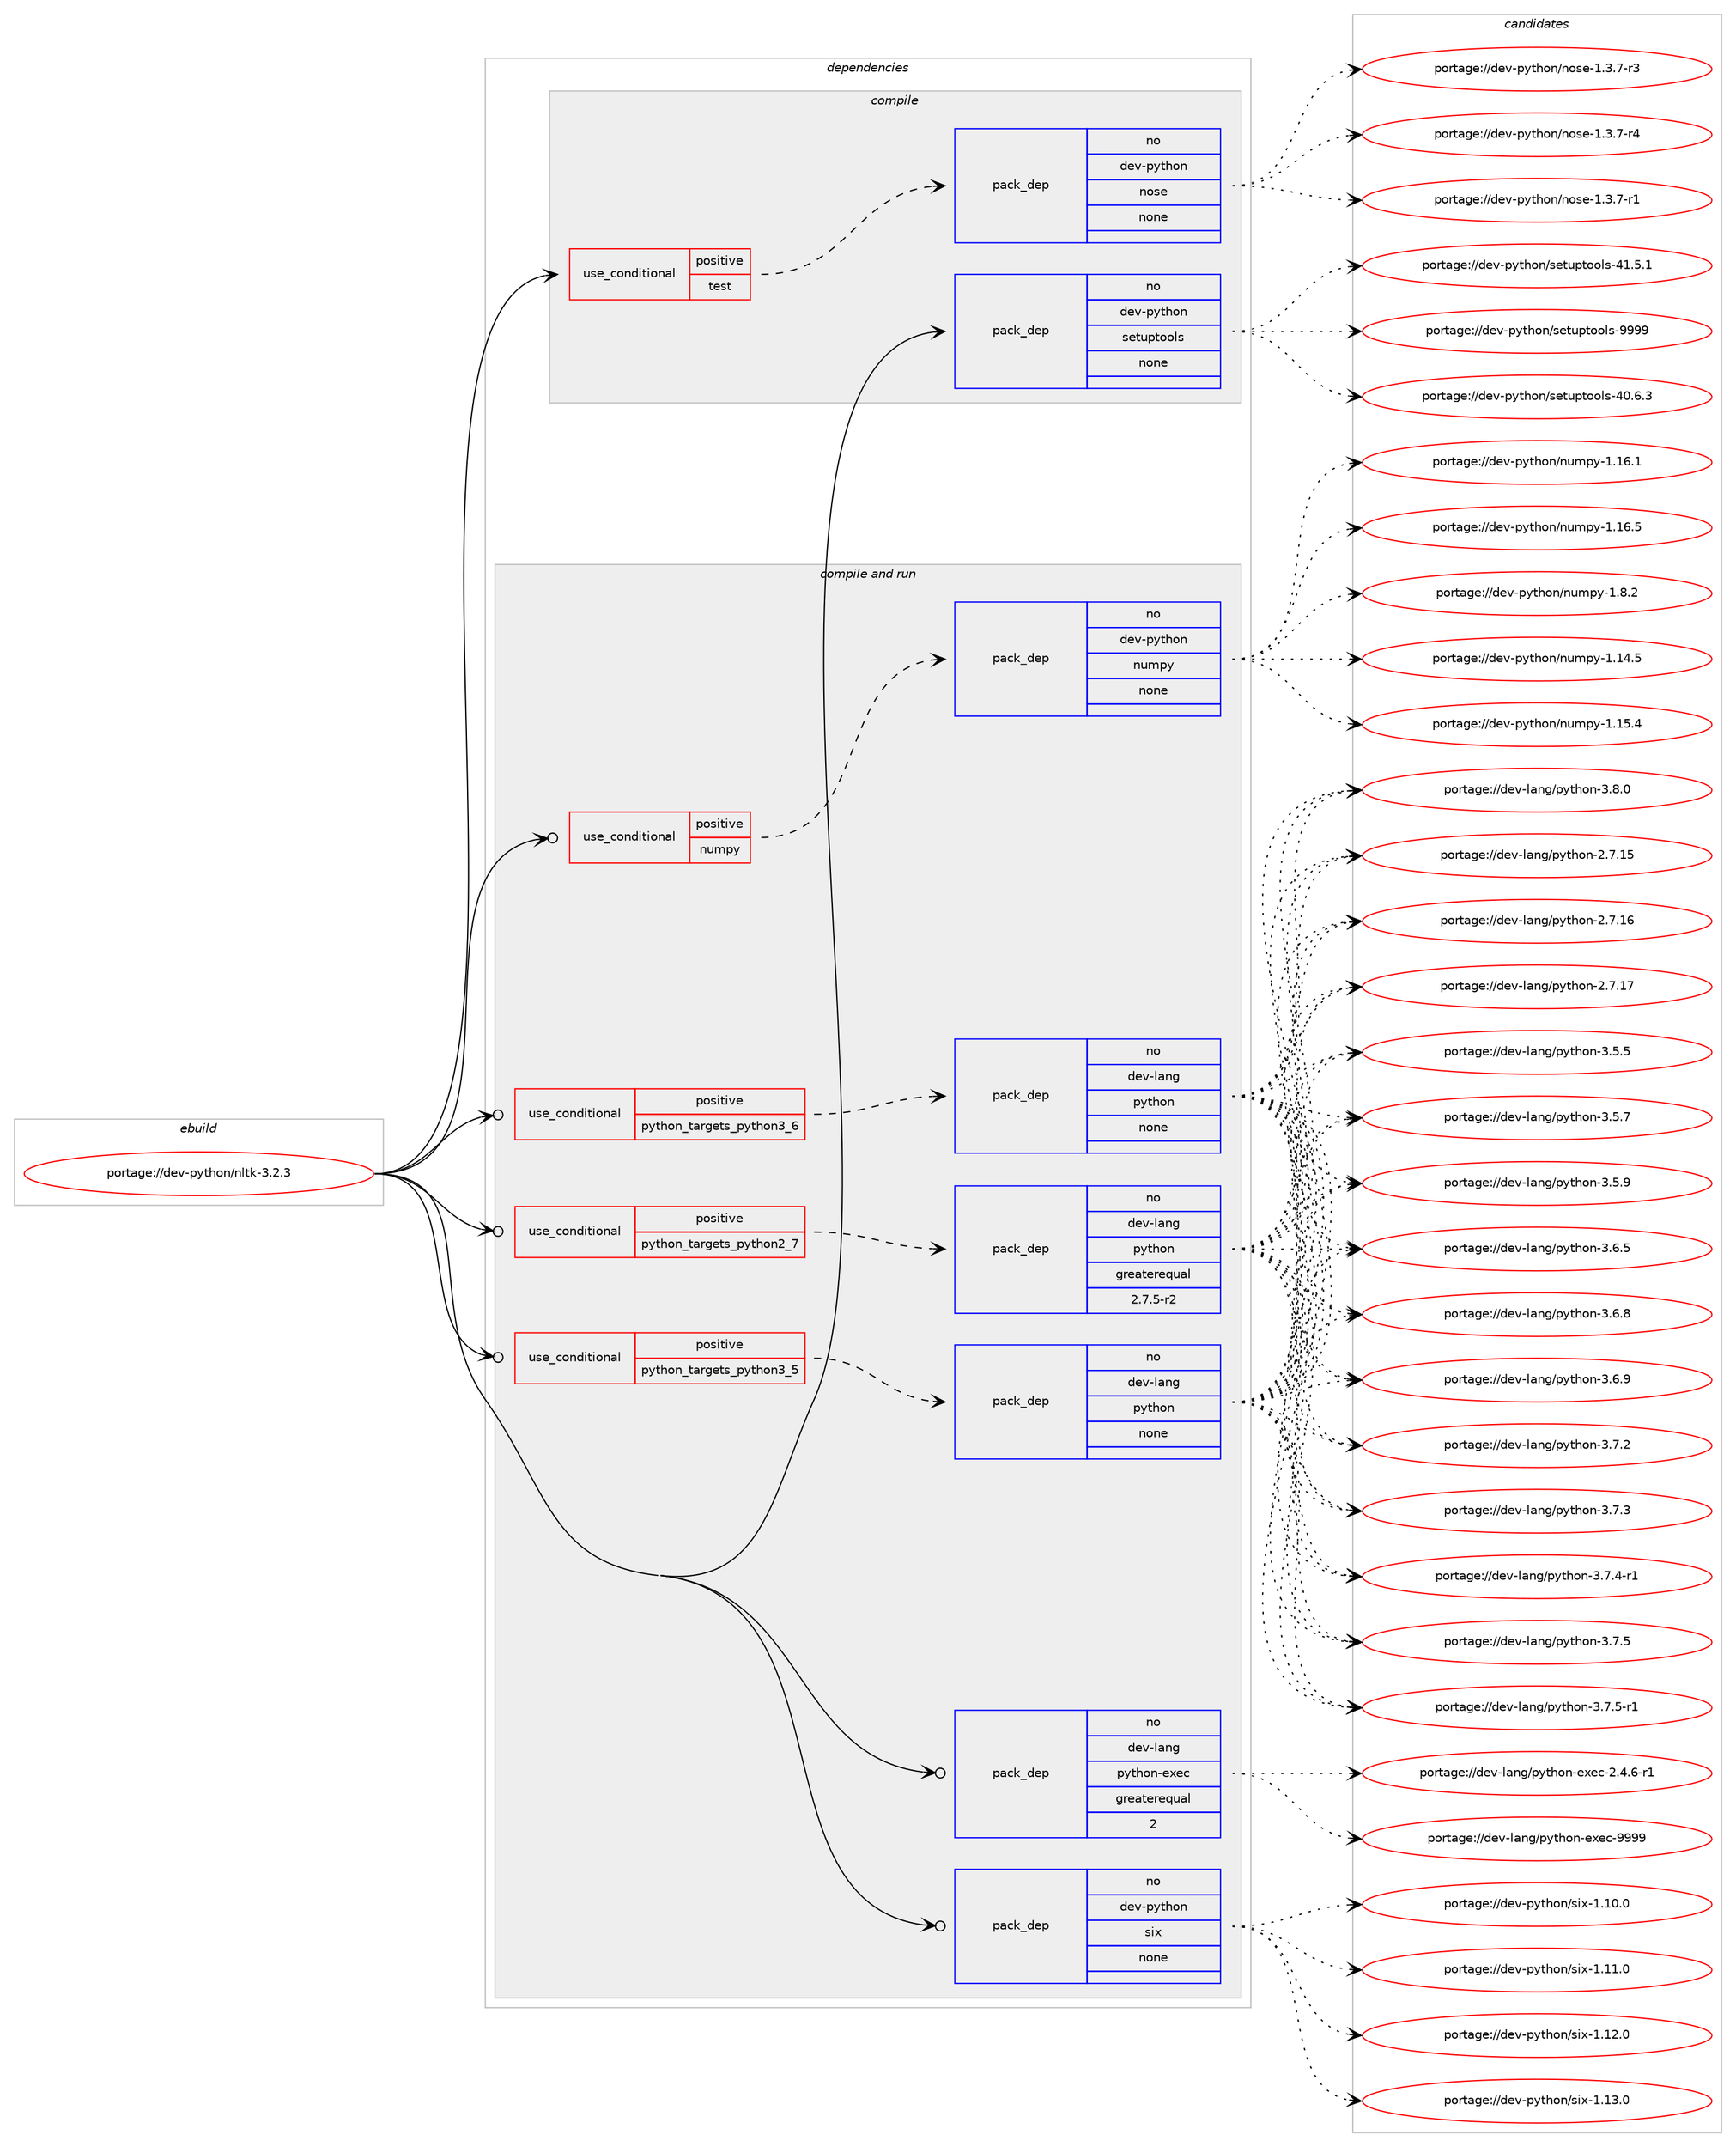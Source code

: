 digraph prolog {

# *************
# Graph options
# *************

newrank=true;
concentrate=true;
compound=true;
graph [rankdir=LR,fontname=Helvetica,fontsize=10,ranksep=1.5];#, ranksep=2.5, nodesep=0.2];
edge  [arrowhead=vee];
node  [fontname=Helvetica,fontsize=10];

# **********
# The ebuild
# **********

subgraph cluster_leftcol {
color=gray;
rank=same;
label=<<i>ebuild</i>>;
id [label="portage://dev-python/nltk-3.2.3", color=red, width=4, href="../dev-python/nltk-3.2.3.svg"];
}

# ****************
# The dependencies
# ****************

subgraph cluster_midcol {
color=gray;
label=<<i>dependencies</i>>;
subgraph cluster_compile {
fillcolor="#eeeeee";
style=filled;
label=<<i>compile</i>>;
subgraph cond32397 {
dependency151505 [label=<<TABLE BORDER="0" CELLBORDER="1" CELLSPACING="0" CELLPADDING="4"><TR><TD ROWSPAN="3" CELLPADDING="10">use_conditional</TD></TR><TR><TD>positive</TD></TR><TR><TD>test</TD></TR></TABLE>>, shape=none, color=red];
subgraph pack115778 {
dependency151506 [label=<<TABLE BORDER="0" CELLBORDER="1" CELLSPACING="0" CELLPADDING="4" WIDTH="220"><TR><TD ROWSPAN="6" CELLPADDING="30">pack_dep</TD></TR><TR><TD WIDTH="110">no</TD></TR><TR><TD>dev-python</TD></TR><TR><TD>nose</TD></TR><TR><TD>none</TD></TR><TR><TD></TD></TR></TABLE>>, shape=none, color=blue];
}
dependency151505:e -> dependency151506:w [weight=20,style="dashed",arrowhead="vee"];
}
id:e -> dependency151505:w [weight=20,style="solid",arrowhead="vee"];
subgraph pack115779 {
dependency151507 [label=<<TABLE BORDER="0" CELLBORDER="1" CELLSPACING="0" CELLPADDING="4" WIDTH="220"><TR><TD ROWSPAN="6" CELLPADDING="30">pack_dep</TD></TR><TR><TD WIDTH="110">no</TD></TR><TR><TD>dev-python</TD></TR><TR><TD>setuptools</TD></TR><TR><TD>none</TD></TR><TR><TD></TD></TR></TABLE>>, shape=none, color=blue];
}
id:e -> dependency151507:w [weight=20,style="solid",arrowhead="vee"];
}
subgraph cluster_compileandrun {
fillcolor="#eeeeee";
style=filled;
label=<<i>compile and run</i>>;
subgraph cond32398 {
dependency151508 [label=<<TABLE BORDER="0" CELLBORDER="1" CELLSPACING="0" CELLPADDING="4"><TR><TD ROWSPAN="3" CELLPADDING="10">use_conditional</TD></TR><TR><TD>positive</TD></TR><TR><TD>numpy</TD></TR></TABLE>>, shape=none, color=red];
subgraph pack115780 {
dependency151509 [label=<<TABLE BORDER="0" CELLBORDER="1" CELLSPACING="0" CELLPADDING="4" WIDTH="220"><TR><TD ROWSPAN="6" CELLPADDING="30">pack_dep</TD></TR><TR><TD WIDTH="110">no</TD></TR><TR><TD>dev-python</TD></TR><TR><TD>numpy</TD></TR><TR><TD>none</TD></TR><TR><TD></TD></TR></TABLE>>, shape=none, color=blue];
}
dependency151508:e -> dependency151509:w [weight=20,style="dashed",arrowhead="vee"];
}
id:e -> dependency151508:w [weight=20,style="solid",arrowhead="odotvee"];
subgraph cond32399 {
dependency151510 [label=<<TABLE BORDER="0" CELLBORDER="1" CELLSPACING="0" CELLPADDING="4"><TR><TD ROWSPAN="3" CELLPADDING="10">use_conditional</TD></TR><TR><TD>positive</TD></TR><TR><TD>python_targets_python2_7</TD></TR></TABLE>>, shape=none, color=red];
subgraph pack115781 {
dependency151511 [label=<<TABLE BORDER="0" CELLBORDER="1" CELLSPACING="0" CELLPADDING="4" WIDTH="220"><TR><TD ROWSPAN="6" CELLPADDING="30">pack_dep</TD></TR><TR><TD WIDTH="110">no</TD></TR><TR><TD>dev-lang</TD></TR><TR><TD>python</TD></TR><TR><TD>greaterequal</TD></TR><TR><TD>2.7.5-r2</TD></TR></TABLE>>, shape=none, color=blue];
}
dependency151510:e -> dependency151511:w [weight=20,style="dashed",arrowhead="vee"];
}
id:e -> dependency151510:w [weight=20,style="solid",arrowhead="odotvee"];
subgraph cond32400 {
dependency151512 [label=<<TABLE BORDER="0" CELLBORDER="1" CELLSPACING="0" CELLPADDING="4"><TR><TD ROWSPAN="3" CELLPADDING="10">use_conditional</TD></TR><TR><TD>positive</TD></TR><TR><TD>python_targets_python3_5</TD></TR></TABLE>>, shape=none, color=red];
subgraph pack115782 {
dependency151513 [label=<<TABLE BORDER="0" CELLBORDER="1" CELLSPACING="0" CELLPADDING="4" WIDTH="220"><TR><TD ROWSPAN="6" CELLPADDING="30">pack_dep</TD></TR><TR><TD WIDTH="110">no</TD></TR><TR><TD>dev-lang</TD></TR><TR><TD>python</TD></TR><TR><TD>none</TD></TR><TR><TD></TD></TR></TABLE>>, shape=none, color=blue];
}
dependency151512:e -> dependency151513:w [weight=20,style="dashed",arrowhead="vee"];
}
id:e -> dependency151512:w [weight=20,style="solid",arrowhead="odotvee"];
subgraph cond32401 {
dependency151514 [label=<<TABLE BORDER="0" CELLBORDER="1" CELLSPACING="0" CELLPADDING="4"><TR><TD ROWSPAN="3" CELLPADDING="10">use_conditional</TD></TR><TR><TD>positive</TD></TR><TR><TD>python_targets_python3_6</TD></TR></TABLE>>, shape=none, color=red];
subgraph pack115783 {
dependency151515 [label=<<TABLE BORDER="0" CELLBORDER="1" CELLSPACING="0" CELLPADDING="4" WIDTH="220"><TR><TD ROWSPAN="6" CELLPADDING="30">pack_dep</TD></TR><TR><TD WIDTH="110">no</TD></TR><TR><TD>dev-lang</TD></TR><TR><TD>python</TD></TR><TR><TD>none</TD></TR><TR><TD></TD></TR></TABLE>>, shape=none, color=blue];
}
dependency151514:e -> dependency151515:w [weight=20,style="dashed",arrowhead="vee"];
}
id:e -> dependency151514:w [weight=20,style="solid",arrowhead="odotvee"];
subgraph pack115784 {
dependency151516 [label=<<TABLE BORDER="0" CELLBORDER="1" CELLSPACING="0" CELLPADDING="4" WIDTH="220"><TR><TD ROWSPAN="6" CELLPADDING="30">pack_dep</TD></TR><TR><TD WIDTH="110">no</TD></TR><TR><TD>dev-lang</TD></TR><TR><TD>python-exec</TD></TR><TR><TD>greaterequal</TD></TR><TR><TD>2</TD></TR></TABLE>>, shape=none, color=blue];
}
id:e -> dependency151516:w [weight=20,style="solid",arrowhead="odotvee"];
subgraph pack115785 {
dependency151517 [label=<<TABLE BORDER="0" CELLBORDER="1" CELLSPACING="0" CELLPADDING="4" WIDTH="220"><TR><TD ROWSPAN="6" CELLPADDING="30">pack_dep</TD></TR><TR><TD WIDTH="110">no</TD></TR><TR><TD>dev-python</TD></TR><TR><TD>six</TD></TR><TR><TD>none</TD></TR><TR><TD></TD></TR></TABLE>>, shape=none, color=blue];
}
id:e -> dependency151517:w [weight=20,style="solid",arrowhead="odotvee"];
}
subgraph cluster_run {
fillcolor="#eeeeee";
style=filled;
label=<<i>run</i>>;
}
}

# **************
# The candidates
# **************

subgraph cluster_choices {
rank=same;
color=gray;
label=<<i>candidates</i>>;

subgraph choice115778 {
color=black;
nodesep=1;
choiceportage10010111845112121116104111110471101111151014549465146554511449 [label="portage://dev-python/nose-1.3.7-r1", color=red, width=4,href="../dev-python/nose-1.3.7-r1.svg"];
choiceportage10010111845112121116104111110471101111151014549465146554511451 [label="portage://dev-python/nose-1.3.7-r3", color=red, width=4,href="../dev-python/nose-1.3.7-r3.svg"];
choiceportage10010111845112121116104111110471101111151014549465146554511452 [label="portage://dev-python/nose-1.3.7-r4", color=red, width=4,href="../dev-python/nose-1.3.7-r4.svg"];
dependency151506:e -> choiceportage10010111845112121116104111110471101111151014549465146554511449:w [style=dotted,weight="100"];
dependency151506:e -> choiceportage10010111845112121116104111110471101111151014549465146554511451:w [style=dotted,weight="100"];
dependency151506:e -> choiceportage10010111845112121116104111110471101111151014549465146554511452:w [style=dotted,weight="100"];
}
subgraph choice115779 {
color=black;
nodesep=1;
choiceportage100101118451121211161041111104711510111611711211611111110811545524846544651 [label="portage://dev-python/setuptools-40.6.3", color=red, width=4,href="../dev-python/setuptools-40.6.3.svg"];
choiceportage100101118451121211161041111104711510111611711211611111110811545524946534649 [label="portage://dev-python/setuptools-41.5.1", color=red, width=4,href="../dev-python/setuptools-41.5.1.svg"];
choiceportage10010111845112121116104111110471151011161171121161111111081154557575757 [label="portage://dev-python/setuptools-9999", color=red, width=4,href="../dev-python/setuptools-9999.svg"];
dependency151507:e -> choiceportage100101118451121211161041111104711510111611711211611111110811545524846544651:w [style=dotted,weight="100"];
dependency151507:e -> choiceportage100101118451121211161041111104711510111611711211611111110811545524946534649:w [style=dotted,weight="100"];
dependency151507:e -> choiceportage10010111845112121116104111110471151011161171121161111111081154557575757:w [style=dotted,weight="100"];
}
subgraph choice115780 {
color=black;
nodesep=1;
choiceportage100101118451121211161041111104711011710911212145494649524653 [label="portage://dev-python/numpy-1.14.5", color=red, width=4,href="../dev-python/numpy-1.14.5.svg"];
choiceportage100101118451121211161041111104711011710911212145494649534652 [label="portage://dev-python/numpy-1.15.4", color=red, width=4,href="../dev-python/numpy-1.15.4.svg"];
choiceportage100101118451121211161041111104711011710911212145494649544649 [label="portage://dev-python/numpy-1.16.1", color=red, width=4,href="../dev-python/numpy-1.16.1.svg"];
choiceportage100101118451121211161041111104711011710911212145494649544653 [label="portage://dev-python/numpy-1.16.5", color=red, width=4,href="../dev-python/numpy-1.16.5.svg"];
choiceportage1001011184511212111610411111047110117109112121454946564650 [label="portage://dev-python/numpy-1.8.2", color=red, width=4,href="../dev-python/numpy-1.8.2.svg"];
dependency151509:e -> choiceportage100101118451121211161041111104711011710911212145494649524653:w [style=dotted,weight="100"];
dependency151509:e -> choiceportage100101118451121211161041111104711011710911212145494649534652:w [style=dotted,weight="100"];
dependency151509:e -> choiceportage100101118451121211161041111104711011710911212145494649544649:w [style=dotted,weight="100"];
dependency151509:e -> choiceportage100101118451121211161041111104711011710911212145494649544653:w [style=dotted,weight="100"];
dependency151509:e -> choiceportage1001011184511212111610411111047110117109112121454946564650:w [style=dotted,weight="100"];
}
subgraph choice115781 {
color=black;
nodesep=1;
choiceportage10010111845108971101034711212111610411111045504655464953 [label="portage://dev-lang/python-2.7.15", color=red, width=4,href="../dev-lang/python-2.7.15.svg"];
choiceportage10010111845108971101034711212111610411111045504655464954 [label="portage://dev-lang/python-2.7.16", color=red, width=4,href="../dev-lang/python-2.7.16.svg"];
choiceportage10010111845108971101034711212111610411111045504655464955 [label="portage://dev-lang/python-2.7.17", color=red, width=4,href="../dev-lang/python-2.7.17.svg"];
choiceportage100101118451089711010347112121116104111110455146534653 [label="portage://dev-lang/python-3.5.5", color=red, width=4,href="../dev-lang/python-3.5.5.svg"];
choiceportage100101118451089711010347112121116104111110455146534655 [label="portage://dev-lang/python-3.5.7", color=red, width=4,href="../dev-lang/python-3.5.7.svg"];
choiceportage100101118451089711010347112121116104111110455146534657 [label="portage://dev-lang/python-3.5.9", color=red, width=4,href="../dev-lang/python-3.5.9.svg"];
choiceportage100101118451089711010347112121116104111110455146544653 [label="portage://dev-lang/python-3.6.5", color=red, width=4,href="../dev-lang/python-3.6.5.svg"];
choiceportage100101118451089711010347112121116104111110455146544656 [label="portage://dev-lang/python-3.6.8", color=red, width=4,href="../dev-lang/python-3.6.8.svg"];
choiceportage100101118451089711010347112121116104111110455146544657 [label="portage://dev-lang/python-3.6.9", color=red, width=4,href="../dev-lang/python-3.6.9.svg"];
choiceportage100101118451089711010347112121116104111110455146554650 [label="portage://dev-lang/python-3.7.2", color=red, width=4,href="../dev-lang/python-3.7.2.svg"];
choiceportage100101118451089711010347112121116104111110455146554651 [label="portage://dev-lang/python-3.7.3", color=red, width=4,href="../dev-lang/python-3.7.3.svg"];
choiceportage1001011184510897110103471121211161041111104551465546524511449 [label="portage://dev-lang/python-3.7.4-r1", color=red, width=4,href="../dev-lang/python-3.7.4-r1.svg"];
choiceportage100101118451089711010347112121116104111110455146554653 [label="portage://dev-lang/python-3.7.5", color=red, width=4,href="../dev-lang/python-3.7.5.svg"];
choiceportage1001011184510897110103471121211161041111104551465546534511449 [label="portage://dev-lang/python-3.7.5-r1", color=red, width=4,href="../dev-lang/python-3.7.5-r1.svg"];
choiceportage100101118451089711010347112121116104111110455146564648 [label="portage://dev-lang/python-3.8.0", color=red, width=4,href="../dev-lang/python-3.8.0.svg"];
dependency151511:e -> choiceportage10010111845108971101034711212111610411111045504655464953:w [style=dotted,weight="100"];
dependency151511:e -> choiceportage10010111845108971101034711212111610411111045504655464954:w [style=dotted,weight="100"];
dependency151511:e -> choiceportage10010111845108971101034711212111610411111045504655464955:w [style=dotted,weight="100"];
dependency151511:e -> choiceportage100101118451089711010347112121116104111110455146534653:w [style=dotted,weight="100"];
dependency151511:e -> choiceportage100101118451089711010347112121116104111110455146534655:w [style=dotted,weight="100"];
dependency151511:e -> choiceportage100101118451089711010347112121116104111110455146534657:w [style=dotted,weight="100"];
dependency151511:e -> choiceportage100101118451089711010347112121116104111110455146544653:w [style=dotted,weight="100"];
dependency151511:e -> choiceportage100101118451089711010347112121116104111110455146544656:w [style=dotted,weight="100"];
dependency151511:e -> choiceportage100101118451089711010347112121116104111110455146544657:w [style=dotted,weight="100"];
dependency151511:e -> choiceportage100101118451089711010347112121116104111110455146554650:w [style=dotted,weight="100"];
dependency151511:e -> choiceportage100101118451089711010347112121116104111110455146554651:w [style=dotted,weight="100"];
dependency151511:e -> choiceportage1001011184510897110103471121211161041111104551465546524511449:w [style=dotted,weight="100"];
dependency151511:e -> choiceportage100101118451089711010347112121116104111110455146554653:w [style=dotted,weight="100"];
dependency151511:e -> choiceportage1001011184510897110103471121211161041111104551465546534511449:w [style=dotted,weight="100"];
dependency151511:e -> choiceportage100101118451089711010347112121116104111110455146564648:w [style=dotted,weight="100"];
}
subgraph choice115782 {
color=black;
nodesep=1;
choiceportage10010111845108971101034711212111610411111045504655464953 [label="portage://dev-lang/python-2.7.15", color=red, width=4,href="../dev-lang/python-2.7.15.svg"];
choiceportage10010111845108971101034711212111610411111045504655464954 [label="portage://dev-lang/python-2.7.16", color=red, width=4,href="../dev-lang/python-2.7.16.svg"];
choiceportage10010111845108971101034711212111610411111045504655464955 [label="portage://dev-lang/python-2.7.17", color=red, width=4,href="../dev-lang/python-2.7.17.svg"];
choiceportage100101118451089711010347112121116104111110455146534653 [label="portage://dev-lang/python-3.5.5", color=red, width=4,href="../dev-lang/python-3.5.5.svg"];
choiceportage100101118451089711010347112121116104111110455146534655 [label="portage://dev-lang/python-3.5.7", color=red, width=4,href="../dev-lang/python-3.5.7.svg"];
choiceportage100101118451089711010347112121116104111110455146534657 [label="portage://dev-lang/python-3.5.9", color=red, width=4,href="../dev-lang/python-3.5.9.svg"];
choiceportage100101118451089711010347112121116104111110455146544653 [label="portage://dev-lang/python-3.6.5", color=red, width=4,href="../dev-lang/python-3.6.5.svg"];
choiceportage100101118451089711010347112121116104111110455146544656 [label="portage://dev-lang/python-3.6.8", color=red, width=4,href="../dev-lang/python-3.6.8.svg"];
choiceportage100101118451089711010347112121116104111110455146544657 [label="portage://dev-lang/python-3.6.9", color=red, width=4,href="../dev-lang/python-3.6.9.svg"];
choiceportage100101118451089711010347112121116104111110455146554650 [label="portage://dev-lang/python-3.7.2", color=red, width=4,href="../dev-lang/python-3.7.2.svg"];
choiceportage100101118451089711010347112121116104111110455146554651 [label="portage://dev-lang/python-3.7.3", color=red, width=4,href="../dev-lang/python-3.7.3.svg"];
choiceportage1001011184510897110103471121211161041111104551465546524511449 [label="portage://dev-lang/python-3.7.4-r1", color=red, width=4,href="../dev-lang/python-3.7.4-r1.svg"];
choiceportage100101118451089711010347112121116104111110455146554653 [label="portage://dev-lang/python-3.7.5", color=red, width=4,href="../dev-lang/python-3.7.5.svg"];
choiceportage1001011184510897110103471121211161041111104551465546534511449 [label="portage://dev-lang/python-3.7.5-r1", color=red, width=4,href="../dev-lang/python-3.7.5-r1.svg"];
choiceportage100101118451089711010347112121116104111110455146564648 [label="portage://dev-lang/python-3.8.0", color=red, width=4,href="../dev-lang/python-3.8.0.svg"];
dependency151513:e -> choiceportage10010111845108971101034711212111610411111045504655464953:w [style=dotted,weight="100"];
dependency151513:e -> choiceportage10010111845108971101034711212111610411111045504655464954:w [style=dotted,weight="100"];
dependency151513:e -> choiceportage10010111845108971101034711212111610411111045504655464955:w [style=dotted,weight="100"];
dependency151513:e -> choiceportage100101118451089711010347112121116104111110455146534653:w [style=dotted,weight="100"];
dependency151513:e -> choiceportage100101118451089711010347112121116104111110455146534655:w [style=dotted,weight="100"];
dependency151513:e -> choiceportage100101118451089711010347112121116104111110455146534657:w [style=dotted,weight="100"];
dependency151513:e -> choiceportage100101118451089711010347112121116104111110455146544653:w [style=dotted,weight="100"];
dependency151513:e -> choiceportage100101118451089711010347112121116104111110455146544656:w [style=dotted,weight="100"];
dependency151513:e -> choiceportage100101118451089711010347112121116104111110455146544657:w [style=dotted,weight="100"];
dependency151513:e -> choiceportage100101118451089711010347112121116104111110455146554650:w [style=dotted,weight="100"];
dependency151513:e -> choiceportage100101118451089711010347112121116104111110455146554651:w [style=dotted,weight="100"];
dependency151513:e -> choiceportage1001011184510897110103471121211161041111104551465546524511449:w [style=dotted,weight="100"];
dependency151513:e -> choiceportage100101118451089711010347112121116104111110455146554653:w [style=dotted,weight="100"];
dependency151513:e -> choiceportage1001011184510897110103471121211161041111104551465546534511449:w [style=dotted,weight="100"];
dependency151513:e -> choiceportage100101118451089711010347112121116104111110455146564648:w [style=dotted,weight="100"];
}
subgraph choice115783 {
color=black;
nodesep=1;
choiceportage10010111845108971101034711212111610411111045504655464953 [label="portage://dev-lang/python-2.7.15", color=red, width=4,href="../dev-lang/python-2.7.15.svg"];
choiceportage10010111845108971101034711212111610411111045504655464954 [label="portage://dev-lang/python-2.7.16", color=red, width=4,href="../dev-lang/python-2.7.16.svg"];
choiceportage10010111845108971101034711212111610411111045504655464955 [label="portage://dev-lang/python-2.7.17", color=red, width=4,href="../dev-lang/python-2.7.17.svg"];
choiceportage100101118451089711010347112121116104111110455146534653 [label="portage://dev-lang/python-3.5.5", color=red, width=4,href="../dev-lang/python-3.5.5.svg"];
choiceportage100101118451089711010347112121116104111110455146534655 [label="portage://dev-lang/python-3.5.7", color=red, width=4,href="../dev-lang/python-3.5.7.svg"];
choiceportage100101118451089711010347112121116104111110455146534657 [label="portage://dev-lang/python-3.5.9", color=red, width=4,href="../dev-lang/python-3.5.9.svg"];
choiceportage100101118451089711010347112121116104111110455146544653 [label="portage://dev-lang/python-3.6.5", color=red, width=4,href="../dev-lang/python-3.6.5.svg"];
choiceportage100101118451089711010347112121116104111110455146544656 [label="portage://dev-lang/python-3.6.8", color=red, width=4,href="../dev-lang/python-3.6.8.svg"];
choiceportage100101118451089711010347112121116104111110455146544657 [label="portage://dev-lang/python-3.6.9", color=red, width=4,href="../dev-lang/python-3.6.9.svg"];
choiceportage100101118451089711010347112121116104111110455146554650 [label="portage://dev-lang/python-3.7.2", color=red, width=4,href="../dev-lang/python-3.7.2.svg"];
choiceportage100101118451089711010347112121116104111110455146554651 [label="portage://dev-lang/python-3.7.3", color=red, width=4,href="../dev-lang/python-3.7.3.svg"];
choiceportage1001011184510897110103471121211161041111104551465546524511449 [label="portage://dev-lang/python-3.7.4-r1", color=red, width=4,href="../dev-lang/python-3.7.4-r1.svg"];
choiceportage100101118451089711010347112121116104111110455146554653 [label="portage://dev-lang/python-3.7.5", color=red, width=4,href="../dev-lang/python-3.7.5.svg"];
choiceportage1001011184510897110103471121211161041111104551465546534511449 [label="portage://dev-lang/python-3.7.5-r1", color=red, width=4,href="../dev-lang/python-3.7.5-r1.svg"];
choiceportage100101118451089711010347112121116104111110455146564648 [label="portage://dev-lang/python-3.8.0", color=red, width=4,href="../dev-lang/python-3.8.0.svg"];
dependency151515:e -> choiceportage10010111845108971101034711212111610411111045504655464953:w [style=dotted,weight="100"];
dependency151515:e -> choiceportage10010111845108971101034711212111610411111045504655464954:w [style=dotted,weight="100"];
dependency151515:e -> choiceportage10010111845108971101034711212111610411111045504655464955:w [style=dotted,weight="100"];
dependency151515:e -> choiceportage100101118451089711010347112121116104111110455146534653:w [style=dotted,weight="100"];
dependency151515:e -> choiceportage100101118451089711010347112121116104111110455146534655:w [style=dotted,weight="100"];
dependency151515:e -> choiceportage100101118451089711010347112121116104111110455146534657:w [style=dotted,weight="100"];
dependency151515:e -> choiceportage100101118451089711010347112121116104111110455146544653:w [style=dotted,weight="100"];
dependency151515:e -> choiceportage100101118451089711010347112121116104111110455146544656:w [style=dotted,weight="100"];
dependency151515:e -> choiceportage100101118451089711010347112121116104111110455146544657:w [style=dotted,weight="100"];
dependency151515:e -> choiceportage100101118451089711010347112121116104111110455146554650:w [style=dotted,weight="100"];
dependency151515:e -> choiceportage100101118451089711010347112121116104111110455146554651:w [style=dotted,weight="100"];
dependency151515:e -> choiceportage1001011184510897110103471121211161041111104551465546524511449:w [style=dotted,weight="100"];
dependency151515:e -> choiceportage100101118451089711010347112121116104111110455146554653:w [style=dotted,weight="100"];
dependency151515:e -> choiceportage1001011184510897110103471121211161041111104551465546534511449:w [style=dotted,weight="100"];
dependency151515:e -> choiceportage100101118451089711010347112121116104111110455146564648:w [style=dotted,weight="100"];
}
subgraph choice115784 {
color=black;
nodesep=1;
choiceportage10010111845108971101034711212111610411111045101120101994550465246544511449 [label="portage://dev-lang/python-exec-2.4.6-r1", color=red, width=4,href="../dev-lang/python-exec-2.4.6-r1.svg"];
choiceportage10010111845108971101034711212111610411111045101120101994557575757 [label="portage://dev-lang/python-exec-9999", color=red, width=4,href="../dev-lang/python-exec-9999.svg"];
dependency151516:e -> choiceportage10010111845108971101034711212111610411111045101120101994550465246544511449:w [style=dotted,weight="100"];
dependency151516:e -> choiceportage10010111845108971101034711212111610411111045101120101994557575757:w [style=dotted,weight="100"];
}
subgraph choice115785 {
color=black;
nodesep=1;
choiceportage100101118451121211161041111104711510512045494649484648 [label="portage://dev-python/six-1.10.0", color=red, width=4,href="../dev-python/six-1.10.0.svg"];
choiceportage100101118451121211161041111104711510512045494649494648 [label="portage://dev-python/six-1.11.0", color=red, width=4,href="../dev-python/six-1.11.0.svg"];
choiceportage100101118451121211161041111104711510512045494649504648 [label="portage://dev-python/six-1.12.0", color=red, width=4,href="../dev-python/six-1.12.0.svg"];
choiceportage100101118451121211161041111104711510512045494649514648 [label="portage://dev-python/six-1.13.0", color=red, width=4,href="../dev-python/six-1.13.0.svg"];
dependency151517:e -> choiceportage100101118451121211161041111104711510512045494649484648:w [style=dotted,weight="100"];
dependency151517:e -> choiceportage100101118451121211161041111104711510512045494649494648:w [style=dotted,weight="100"];
dependency151517:e -> choiceportage100101118451121211161041111104711510512045494649504648:w [style=dotted,weight="100"];
dependency151517:e -> choiceportage100101118451121211161041111104711510512045494649514648:w [style=dotted,weight="100"];
}
}

}
